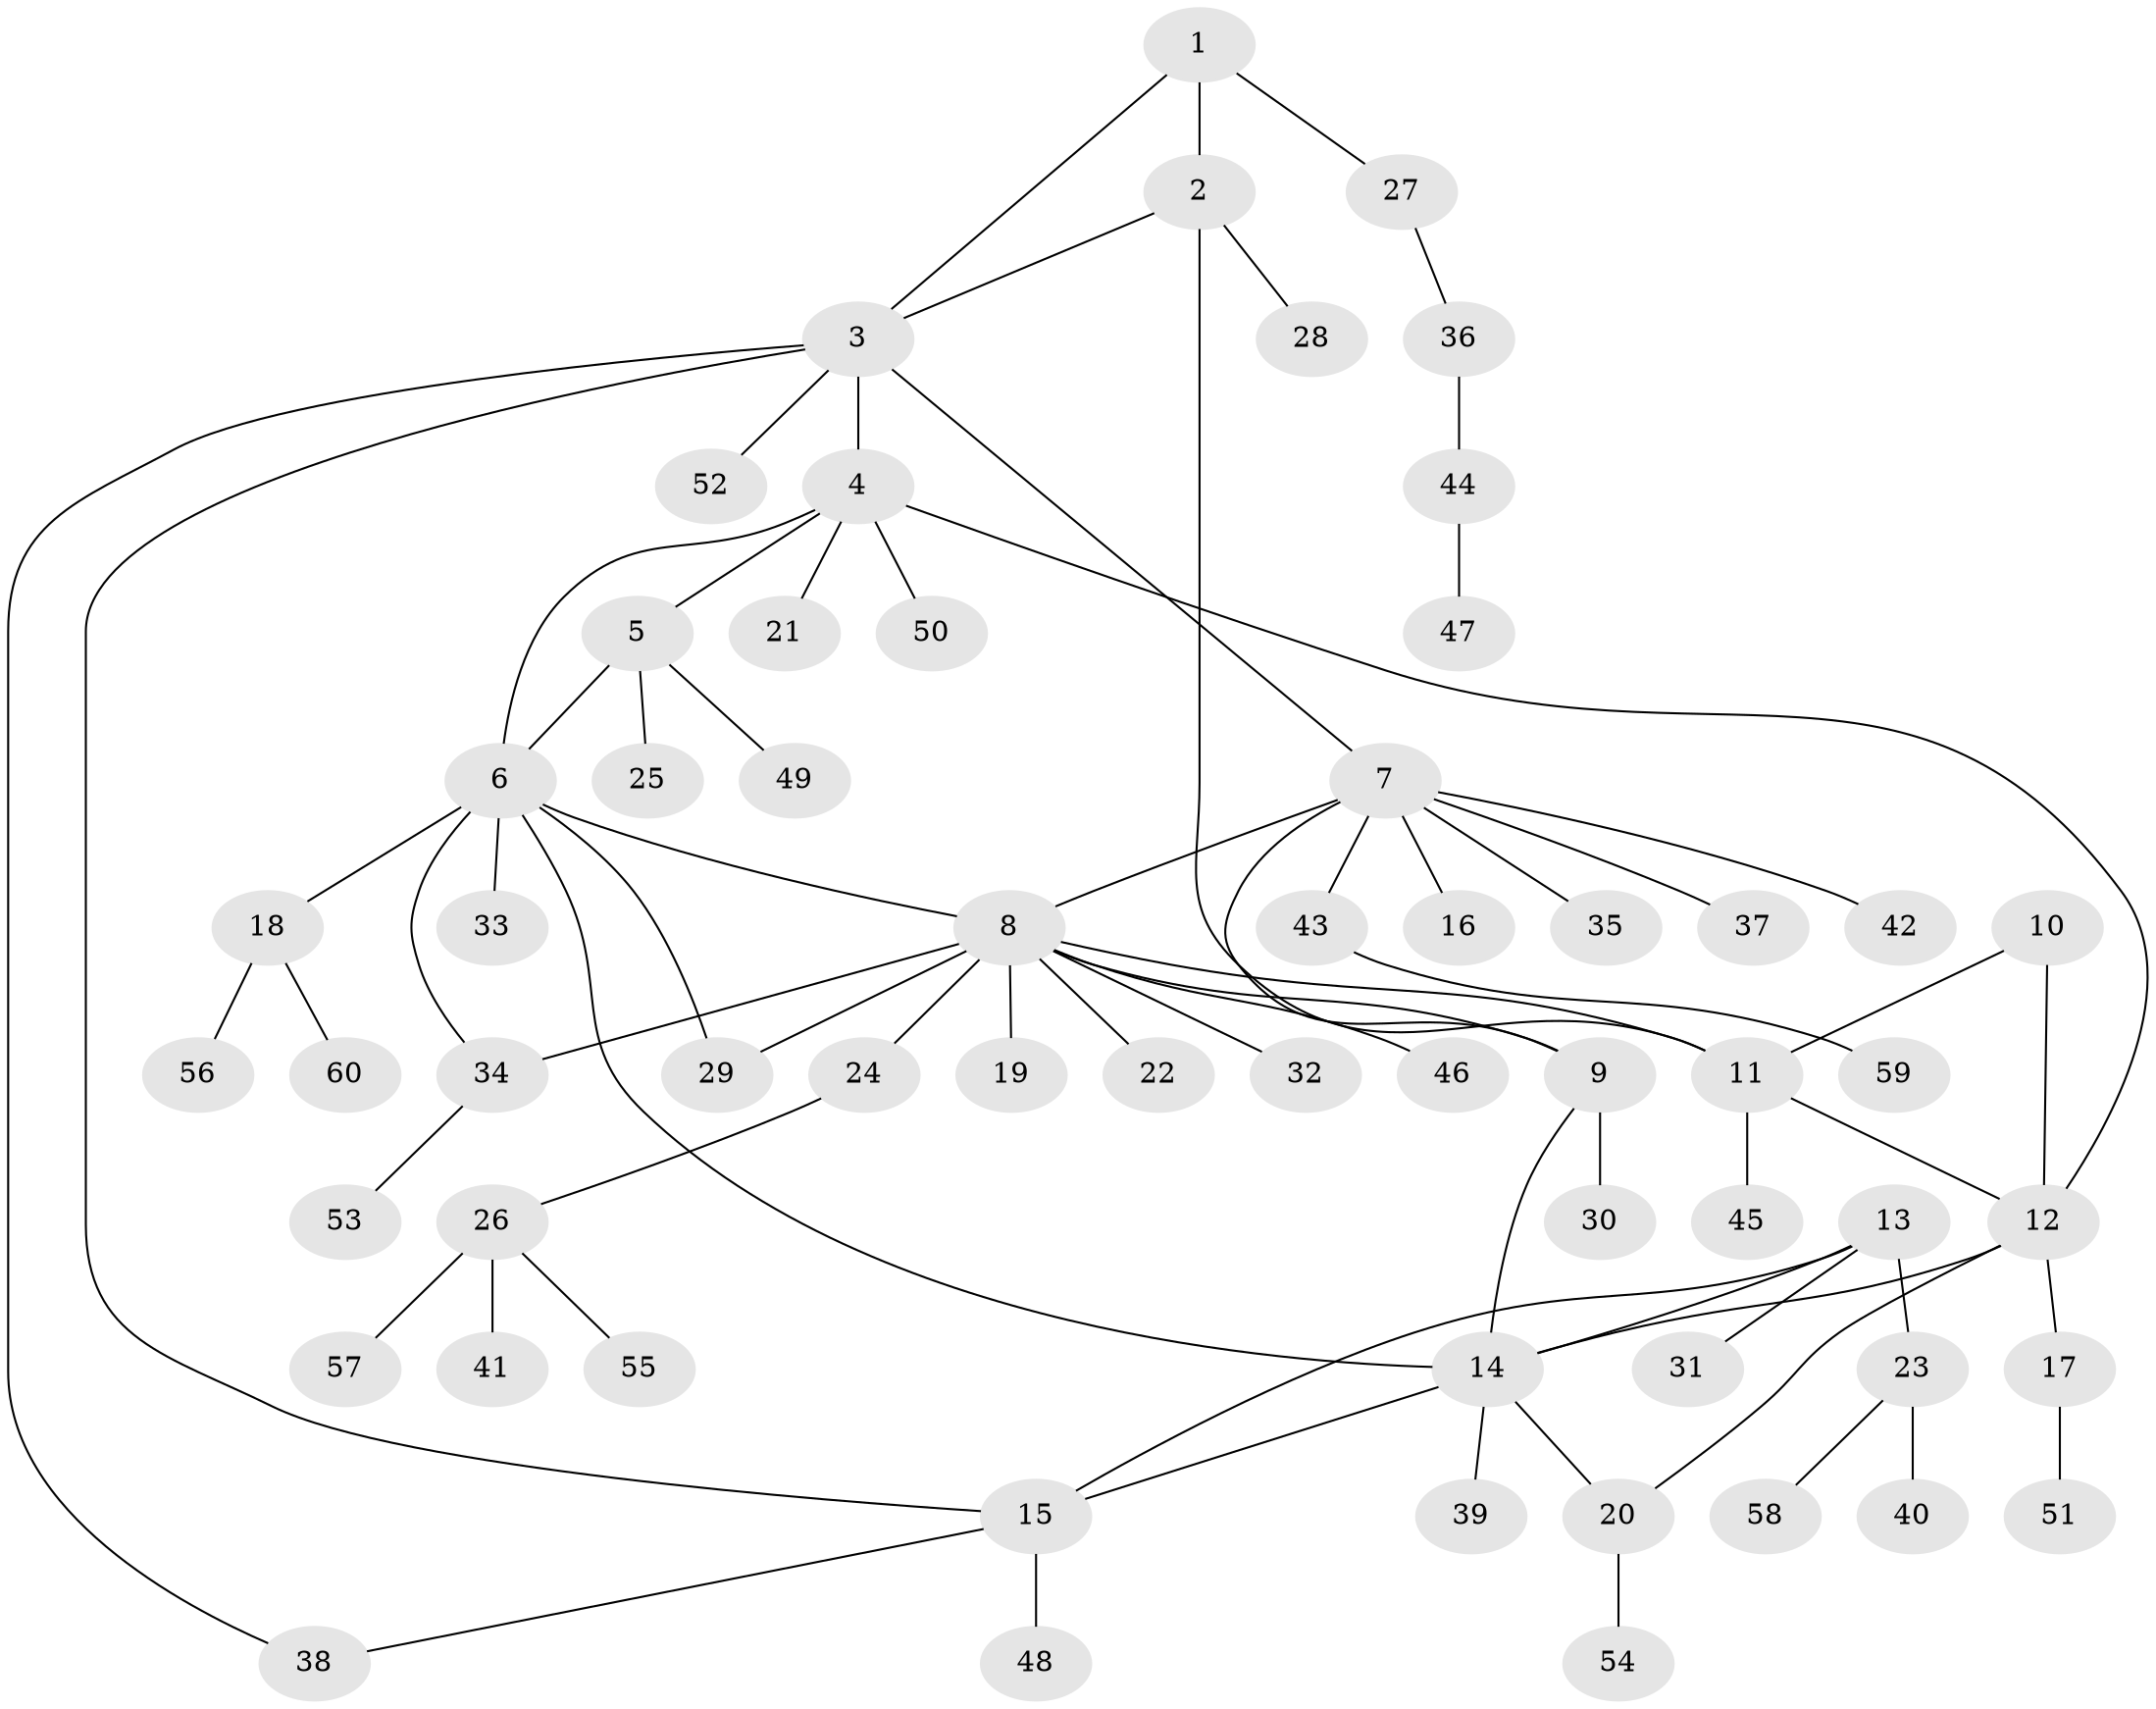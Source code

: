 // coarse degree distribution, {3: 0.046511627906976744, 6: 0.046511627906976744, 7: 0.046511627906976744, 8: 0.046511627906976744, 10: 0.023255813953488372, 5: 0.023255813953488372, 2: 0.16279069767441862, 1: 0.5813953488372093, 4: 0.023255813953488372}
// Generated by graph-tools (version 1.1) at 2025/52/02/27/25 19:52:15]
// undirected, 60 vertices, 74 edges
graph export_dot {
graph [start="1"]
  node [color=gray90,style=filled];
  1;
  2;
  3;
  4;
  5;
  6;
  7;
  8;
  9;
  10;
  11;
  12;
  13;
  14;
  15;
  16;
  17;
  18;
  19;
  20;
  21;
  22;
  23;
  24;
  25;
  26;
  27;
  28;
  29;
  30;
  31;
  32;
  33;
  34;
  35;
  36;
  37;
  38;
  39;
  40;
  41;
  42;
  43;
  44;
  45;
  46;
  47;
  48;
  49;
  50;
  51;
  52;
  53;
  54;
  55;
  56;
  57;
  58;
  59;
  60;
  1 -- 2;
  1 -- 3;
  1 -- 27;
  2 -- 3;
  2 -- 11;
  2 -- 28;
  3 -- 4;
  3 -- 7;
  3 -- 15;
  3 -- 38;
  3 -- 52;
  4 -- 5;
  4 -- 6;
  4 -- 12;
  4 -- 21;
  4 -- 50;
  5 -- 6;
  5 -- 25;
  5 -- 49;
  6 -- 8;
  6 -- 14;
  6 -- 18;
  6 -- 29;
  6 -- 33;
  6 -- 34;
  7 -- 8;
  7 -- 9;
  7 -- 16;
  7 -- 35;
  7 -- 37;
  7 -- 42;
  7 -- 43;
  8 -- 9;
  8 -- 11;
  8 -- 19;
  8 -- 22;
  8 -- 24;
  8 -- 29;
  8 -- 32;
  8 -- 34;
  8 -- 46;
  9 -- 14;
  9 -- 30;
  10 -- 11;
  10 -- 12;
  11 -- 12;
  11 -- 45;
  12 -- 14;
  12 -- 17;
  12 -- 20;
  13 -- 14;
  13 -- 15;
  13 -- 23;
  13 -- 31;
  14 -- 15;
  14 -- 20;
  14 -- 39;
  15 -- 38;
  15 -- 48;
  17 -- 51;
  18 -- 56;
  18 -- 60;
  20 -- 54;
  23 -- 40;
  23 -- 58;
  24 -- 26;
  26 -- 41;
  26 -- 55;
  26 -- 57;
  27 -- 36;
  34 -- 53;
  36 -- 44;
  43 -- 59;
  44 -- 47;
}
